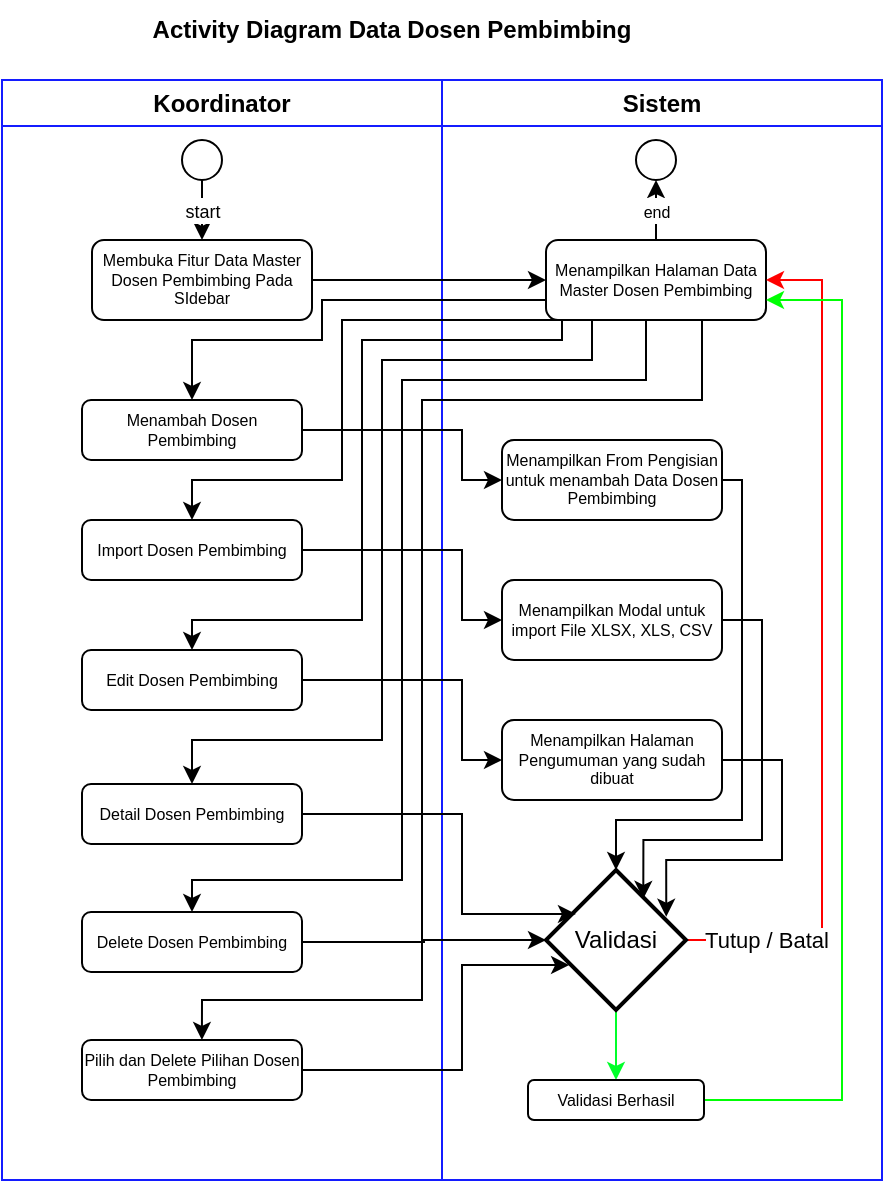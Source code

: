 <mxfile version="25.0.3">
  <diagram name="Page-1" id="VLG8_q0UeuUh3ziCszn1">
    <mxGraphModel dx="1105" dy="635" grid="1" gridSize="10" guides="1" tooltips="1" connect="1" arrows="1" fold="1" page="1" pageScale="1" pageWidth="850" pageHeight="1100" math="0" shadow="0">
      <root>
        <mxCell id="0" />
        <mxCell id="1" parent="0" />
        <mxCell id="xm9gQBCulE0NQXOzr0cd-17" value="Koordinator" style="swimlane;whiteSpace=wrap;html=1;strokeColor=#141cff;" vertex="1" parent="1">
          <mxGeometry x="210" y="140" width="220" height="550" as="geometry" />
        </mxCell>
        <mxCell id="xm9gQBCulE0NQXOzr0cd-18" value="&lt;font style=&quot;font-size: 9px;&quot;&gt;start&lt;/font&gt;" style="rounded=0;orthogonalLoop=1;jettySize=auto;html=1;" edge="1" parent="xm9gQBCulE0NQXOzr0cd-17" source="xm9gQBCulE0NQXOzr0cd-19" target="xm9gQBCulE0NQXOzr0cd-20">
          <mxGeometry relative="1" as="geometry" />
        </mxCell>
        <mxCell id="xm9gQBCulE0NQXOzr0cd-19" value="" style="ellipse;whiteSpace=wrap;html=1;aspect=fixed;" vertex="1" parent="xm9gQBCulE0NQXOzr0cd-17">
          <mxGeometry x="90" y="30" width="20" height="20" as="geometry" />
        </mxCell>
        <mxCell id="xm9gQBCulE0NQXOzr0cd-20" value="Membuka Fitur Data Master Dosen Pembimbing Pada SIdebar" style="rounded=1;whiteSpace=wrap;html=1;fontSize=8;" vertex="1" parent="xm9gQBCulE0NQXOzr0cd-17">
          <mxGeometry x="45" y="80" width="110" height="40" as="geometry" />
        </mxCell>
        <mxCell id="xm9gQBCulE0NQXOzr0cd-22" value="Menambah Dosen Pembimbing" style="rounded=1;whiteSpace=wrap;html=1;fontSize=8;" vertex="1" parent="xm9gQBCulE0NQXOzr0cd-17">
          <mxGeometry x="40" y="160" width="110" height="30" as="geometry" />
        </mxCell>
        <mxCell id="xm9gQBCulE0NQXOzr0cd-24" value="Import Dosen Pembimbing" style="rounded=1;whiteSpace=wrap;html=1;fontSize=8;" vertex="1" parent="xm9gQBCulE0NQXOzr0cd-17">
          <mxGeometry x="40" y="220" width="110" height="30" as="geometry" />
        </mxCell>
        <mxCell id="xm9gQBCulE0NQXOzr0cd-26" value="Edit Dosen Pembimbing" style="rounded=1;whiteSpace=wrap;html=1;fontSize=8;" vertex="1" parent="xm9gQBCulE0NQXOzr0cd-17">
          <mxGeometry x="40" y="285" width="110" height="30" as="geometry" />
        </mxCell>
        <mxCell id="xm9gQBCulE0NQXOzr0cd-48" value="Detail Dosen Pembimbing" style="rounded=1;whiteSpace=wrap;html=1;fontSize=8;" vertex="1" parent="xm9gQBCulE0NQXOzr0cd-17">
          <mxGeometry x="40" y="352" width="110" height="30" as="geometry" />
        </mxCell>
        <mxCell id="xm9gQBCulE0NQXOzr0cd-49" value="Delete Dosen Pembimbing" style="rounded=1;whiteSpace=wrap;html=1;fontSize=8;" vertex="1" parent="xm9gQBCulE0NQXOzr0cd-17">
          <mxGeometry x="40" y="416" width="110" height="30" as="geometry" />
        </mxCell>
        <mxCell id="xm9gQBCulE0NQXOzr0cd-50" value="Pilih dan Delete Pilihan Dosen Pembimbing" style="rounded=1;whiteSpace=wrap;html=1;fontSize=8;" vertex="1" parent="xm9gQBCulE0NQXOzr0cd-17">
          <mxGeometry x="40" y="480" width="110" height="30" as="geometry" />
        </mxCell>
        <mxCell id="xm9gQBCulE0NQXOzr0cd-28" value="Sistem" style="swimlane;whiteSpace=wrap;html=1;strokeColor=#141cff;" vertex="1" parent="1">
          <mxGeometry x="430" y="140" width="220" height="550" as="geometry" />
        </mxCell>
        <mxCell id="xm9gQBCulE0NQXOzr0cd-29" value="&lt;font style=&quot;font-size: 8px;&quot;&gt;end&lt;/font&gt;" style="edgeStyle=orthogonalEdgeStyle;rounded=0;orthogonalLoop=1;jettySize=auto;html=1;entryX=0.5;entryY=1;entryDx=0;entryDy=0;" edge="1" parent="xm9gQBCulE0NQXOzr0cd-28" source="xm9gQBCulE0NQXOzr0cd-30" target="xm9gQBCulE0NQXOzr0cd-35">
          <mxGeometry relative="1" as="geometry" />
        </mxCell>
        <mxCell id="xm9gQBCulE0NQXOzr0cd-30" value="Menampilkan Halaman Data Master Dosen Pembimbing" style="rounded=1;whiteSpace=wrap;html=1;fontSize=8;" vertex="1" parent="xm9gQBCulE0NQXOzr0cd-28">
          <mxGeometry x="52" y="80" width="110" height="40" as="geometry" />
        </mxCell>
        <mxCell id="xm9gQBCulE0NQXOzr0cd-31" value="Menampilkan From Pengisian untuk menambah Data Dosen Pembimbing" style="rounded=1;whiteSpace=wrap;html=1;fontSize=8;" vertex="1" parent="xm9gQBCulE0NQXOzr0cd-28">
          <mxGeometry x="30" y="180" width="110" height="40" as="geometry" />
        </mxCell>
        <mxCell id="xm9gQBCulE0NQXOzr0cd-32" value="Menampilkan Modal untuk import File XLSX, XLS, CSV" style="rounded=1;whiteSpace=wrap;html=1;fontSize=8;" vertex="1" parent="xm9gQBCulE0NQXOzr0cd-28">
          <mxGeometry x="30" y="250" width="110" height="40" as="geometry" />
        </mxCell>
        <mxCell id="xm9gQBCulE0NQXOzr0cd-33" value="Menampilkan Halaman Pengumuman yang sudah dibuat" style="rounded=1;whiteSpace=wrap;html=1;fontSize=8;" vertex="1" parent="xm9gQBCulE0NQXOzr0cd-28">
          <mxGeometry x="30" y="320" width="110" height="40" as="geometry" />
        </mxCell>
        <mxCell id="xm9gQBCulE0NQXOzr0cd-35" value="" style="ellipse;whiteSpace=wrap;html=1;aspect=fixed;" vertex="1" parent="xm9gQBCulE0NQXOzr0cd-28">
          <mxGeometry x="97" y="30" width="20" height="20" as="geometry" />
        </mxCell>
        <mxCell id="xm9gQBCulE0NQXOzr0cd-61" style="edgeStyle=orthogonalEdgeStyle;rounded=0;orthogonalLoop=1;jettySize=auto;html=1;entryX=1;entryY=0.5;entryDx=0;entryDy=0;strokeColor=#ff0000;" edge="1" parent="xm9gQBCulE0NQXOzr0cd-28" source="xm9gQBCulE0NQXOzr0cd-52" target="xm9gQBCulE0NQXOzr0cd-30">
          <mxGeometry relative="1" as="geometry">
            <Array as="points">
              <mxPoint x="190" y="430" />
              <mxPoint x="190" y="100" />
            </Array>
          </mxGeometry>
        </mxCell>
        <mxCell id="xm9gQBCulE0NQXOzr0cd-65" value="Tutup / Batal" style="edgeLabel;html=1;align=center;verticalAlign=middle;resizable=0;points=[];" vertex="1" connectable="0" parent="xm9gQBCulE0NQXOzr0cd-61">
          <mxGeometry x="-0.814" relative="1" as="geometry">
            <mxPoint as="offset" />
          </mxGeometry>
        </mxCell>
        <mxCell id="xm9gQBCulE0NQXOzr0cd-71" value="" style="edgeStyle=orthogonalEdgeStyle;rounded=0;orthogonalLoop=1;jettySize=auto;html=1;entryX=0.5;entryY=0;entryDx=0;entryDy=0;strokeColor=#00ff2a;" edge="1" parent="xm9gQBCulE0NQXOzr0cd-28" source="xm9gQBCulE0NQXOzr0cd-52" target="xm9gQBCulE0NQXOzr0cd-70">
          <mxGeometry relative="1" as="geometry" />
        </mxCell>
        <mxCell id="xm9gQBCulE0NQXOzr0cd-52" value="Validasi" style="strokeWidth=2;html=1;shape=mxgraph.flowchart.decision;whiteSpace=wrap;" vertex="1" parent="xm9gQBCulE0NQXOzr0cd-28">
          <mxGeometry x="52" y="395" width="70" height="70" as="geometry" />
        </mxCell>
        <mxCell id="xm9gQBCulE0NQXOzr0cd-72" style="edgeStyle=orthogonalEdgeStyle;rounded=0;orthogonalLoop=1;jettySize=auto;html=1;entryX=1;entryY=0.75;entryDx=0;entryDy=0;fontColor=#00ff1e;strokeColor=#00ff04;" edge="1" parent="xm9gQBCulE0NQXOzr0cd-28" source="xm9gQBCulE0NQXOzr0cd-70" target="xm9gQBCulE0NQXOzr0cd-30">
          <mxGeometry relative="1" as="geometry">
            <Array as="points">
              <mxPoint x="200" y="510" />
              <mxPoint x="200" y="110" />
            </Array>
          </mxGeometry>
        </mxCell>
        <mxCell id="xm9gQBCulE0NQXOzr0cd-70" value="Validasi Berhasil" style="rounded=1;whiteSpace=wrap;html=1;fontSize=8;" vertex="1" parent="xm9gQBCulE0NQXOzr0cd-28">
          <mxGeometry x="43" y="500" width="88" height="20" as="geometry" />
        </mxCell>
        <mxCell id="xm9gQBCulE0NQXOzr0cd-76" style="edgeStyle=orthogonalEdgeStyle;rounded=0;orthogonalLoop=1;jettySize=auto;html=1;entryX=0.5;entryY=0;entryDx=0;entryDy=0;entryPerimeter=0;" edge="1" parent="xm9gQBCulE0NQXOzr0cd-28" source="xm9gQBCulE0NQXOzr0cd-31" target="xm9gQBCulE0NQXOzr0cd-52">
          <mxGeometry relative="1" as="geometry">
            <Array as="points">
              <mxPoint x="150" y="200" />
              <mxPoint x="150" y="370" />
              <mxPoint x="87" y="370" />
            </Array>
          </mxGeometry>
        </mxCell>
        <mxCell id="xm9gQBCulE0NQXOzr0cd-77" style="edgeStyle=orthogonalEdgeStyle;rounded=0;orthogonalLoop=1;jettySize=auto;html=1;entryX=0.695;entryY=0.206;entryDx=0;entryDy=0;entryPerimeter=0;" edge="1" parent="xm9gQBCulE0NQXOzr0cd-28" source="xm9gQBCulE0NQXOzr0cd-32" target="xm9gQBCulE0NQXOzr0cd-52">
          <mxGeometry relative="1" as="geometry">
            <Array as="points">
              <mxPoint x="160" y="270" />
              <mxPoint x="160" y="380" />
              <mxPoint x="101" y="380" />
            </Array>
          </mxGeometry>
        </mxCell>
        <mxCell id="xm9gQBCulE0NQXOzr0cd-79" style="edgeStyle=orthogonalEdgeStyle;rounded=0;orthogonalLoop=1;jettySize=auto;html=1;entryX=0.859;entryY=0.334;entryDx=0;entryDy=0;entryPerimeter=0;" edge="1" parent="xm9gQBCulE0NQXOzr0cd-28" source="xm9gQBCulE0NQXOzr0cd-33" target="xm9gQBCulE0NQXOzr0cd-52">
          <mxGeometry relative="1" as="geometry">
            <Array as="points">
              <mxPoint x="170" y="340" />
              <mxPoint x="170" y="390" />
              <mxPoint x="112" y="390" />
            </Array>
          </mxGeometry>
        </mxCell>
        <mxCell id="xm9gQBCulE0NQXOzr0cd-39" value="&lt;b&gt;Activity Diagram Data Dosen Pembimbing&lt;/b&gt;" style="text;html=1;align=center;verticalAlign=middle;whiteSpace=wrap;rounded=0;" vertex="1" parent="1">
          <mxGeometry x="275" y="100" width="260" height="30" as="geometry" />
        </mxCell>
        <mxCell id="xm9gQBCulE0NQXOzr0cd-40" style="rounded=0;orthogonalLoop=1;jettySize=auto;html=1;entryX=0;entryY=0.5;entryDx=0;entryDy=0;" edge="1" parent="1" source="xm9gQBCulE0NQXOzr0cd-20" target="xm9gQBCulE0NQXOzr0cd-30">
          <mxGeometry relative="1" as="geometry" />
        </mxCell>
        <mxCell id="xm9gQBCulE0NQXOzr0cd-53" style="edgeStyle=orthogonalEdgeStyle;rounded=0;orthogonalLoop=1;jettySize=auto;html=1;entryX=0.5;entryY=0;entryDx=0;entryDy=0;" edge="1" parent="1" source="xm9gQBCulE0NQXOzr0cd-30" target="xm9gQBCulE0NQXOzr0cd-22">
          <mxGeometry relative="1" as="geometry">
            <Array as="points">
              <mxPoint x="370" y="250" />
              <mxPoint x="370" y="270" />
              <mxPoint x="305" y="270" />
            </Array>
          </mxGeometry>
        </mxCell>
        <mxCell id="xm9gQBCulE0NQXOzr0cd-54" style="edgeStyle=orthogonalEdgeStyle;rounded=0;orthogonalLoop=1;jettySize=auto;html=1;exitX=0.056;exitY=0.999;exitDx=0;exitDy=0;entryX=0.5;entryY=0;entryDx=0;entryDy=0;exitPerimeter=0;" edge="1" parent="1" source="xm9gQBCulE0NQXOzr0cd-30" target="xm9gQBCulE0NQXOzr0cd-24">
          <mxGeometry relative="1" as="geometry">
            <Array as="points">
              <mxPoint x="380" y="260" />
              <mxPoint x="380" y="340" />
              <mxPoint x="305" y="340" />
            </Array>
          </mxGeometry>
        </mxCell>
        <mxCell id="xm9gQBCulE0NQXOzr0cd-55" style="edgeStyle=orthogonalEdgeStyle;rounded=0;orthogonalLoop=1;jettySize=auto;html=1;exitX=0.25;exitY=1;exitDx=0;exitDy=0;entryX=0.5;entryY=0;entryDx=0;entryDy=0;" edge="1" parent="1" source="xm9gQBCulE0NQXOzr0cd-30" target="xm9gQBCulE0NQXOzr0cd-26">
          <mxGeometry relative="1" as="geometry">
            <Array as="points">
              <mxPoint x="490" y="260" />
              <mxPoint x="490" y="270" />
              <mxPoint x="390" y="270" />
              <mxPoint x="390" y="410" />
              <mxPoint x="305" y="410" />
            </Array>
          </mxGeometry>
        </mxCell>
        <mxCell id="xm9gQBCulE0NQXOzr0cd-56" style="edgeStyle=orthogonalEdgeStyle;rounded=0;orthogonalLoop=1;jettySize=auto;html=1;exitX=0.5;exitY=1;exitDx=0;exitDy=0;entryX=0.5;entryY=0;entryDx=0;entryDy=0;" edge="1" parent="1" source="xm9gQBCulE0NQXOzr0cd-30" target="xm9gQBCulE0NQXOzr0cd-48">
          <mxGeometry relative="1" as="geometry">
            <Array as="points">
              <mxPoint x="505" y="280" />
              <mxPoint x="400" y="280" />
              <mxPoint x="400" y="470" />
              <mxPoint x="305" y="470" />
            </Array>
          </mxGeometry>
        </mxCell>
        <mxCell id="xm9gQBCulE0NQXOzr0cd-57" style="edgeStyle=orthogonalEdgeStyle;rounded=0;orthogonalLoop=1;jettySize=auto;html=1;exitX=0.75;exitY=1;exitDx=0;exitDy=0;entryX=0.5;entryY=0;entryDx=0;entryDy=0;" edge="1" parent="1" source="xm9gQBCulE0NQXOzr0cd-30" target="xm9gQBCulE0NQXOzr0cd-49">
          <mxGeometry relative="1" as="geometry">
            <Array as="points">
              <mxPoint x="532" y="260" />
              <mxPoint x="532" y="290" />
              <mxPoint x="410" y="290" />
              <mxPoint x="410" y="540" />
              <mxPoint x="305" y="540" />
            </Array>
          </mxGeometry>
        </mxCell>
        <mxCell id="xm9gQBCulE0NQXOzr0cd-58" style="edgeStyle=orthogonalEdgeStyle;rounded=0;orthogonalLoop=1;jettySize=auto;html=1;entryX=0.545;entryY=0;entryDx=0;entryDy=0;entryPerimeter=0;" edge="1" parent="1" target="xm9gQBCulE0NQXOzr0cd-50">
          <mxGeometry relative="1" as="geometry">
            <mxPoint x="560" y="260" as="sourcePoint" />
            <Array as="points">
              <mxPoint x="560" y="300" />
              <mxPoint x="420" y="300" />
              <mxPoint x="420" y="600" />
              <mxPoint x="310" y="600" />
            </Array>
          </mxGeometry>
        </mxCell>
        <mxCell id="xm9gQBCulE0NQXOzr0cd-59" style="edgeStyle=orthogonalEdgeStyle;rounded=0;orthogonalLoop=1;jettySize=auto;html=1;entryX=0;entryY=0.5;entryDx=0;entryDy=0;" edge="1" parent="1" source="xm9gQBCulE0NQXOzr0cd-22" target="xm9gQBCulE0NQXOzr0cd-31">
          <mxGeometry relative="1" as="geometry">
            <Array as="points">
              <mxPoint x="440" y="315" />
              <mxPoint x="440" y="340" />
            </Array>
          </mxGeometry>
        </mxCell>
        <mxCell id="xm9gQBCulE0NQXOzr0cd-60" style="edgeStyle=orthogonalEdgeStyle;rounded=0;orthogonalLoop=1;jettySize=auto;html=1;entryX=0;entryY=0.5;entryDx=0;entryDy=0;" edge="1" parent="1" source="xm9gQBCulE0NQXOzr0cd-24" target="xm9gQBCulE0NQXOzr0cd-32">
          <mxGeometry relative="1" as="geometry">
            <Array as="points">
              <mxPoint x="440" y="375" />
              <mxPoint x="440" y="410" />
            </Array>
          </mxGeometry>
        </mxCell>
        <mxCell id="xm9gQBCulE0NQXOzr0cd-66" style="edgeStyle=orthogonalEdgeStyle;rounded=0;orthogonalLoop=1;jettySize=auto;html=1;" edge="1" parent="1" source="xm9gQBCulE0NQXOzr0cd-49" target="xm9gQBCulE0NQXOzr0cd-52">
          <mxGeometry relative="1" as="geometry">
            <mxPoint x="450" y="569" as="targetPoint" />
            <Array as="points" />
          </mxGeometry>
        </mxCell>
        <mxCell id="xm9gQBCulE0NQXOzr0cd-68" style="edgeStyle=orthogonalEdgeStyle;rounded=0;orthogonalLoop=1;jettySize=auto;html=1;entryX=0.214;entryY=0.314;entryDx=0;entryDy=0;entryPerimeter=0;" edge="1" parent="1" source="xm9gQBCulE0NQXOzr0cd-48" target="xm9gQBCulE0NQXOzr0cd-52">
          <mxGeometry relative="1" as="geometry">
            <Array as="points">
              <mxPoint x="440" y="507" />
              <mxPoint x="440" y="557" />
            </Array>
          </mxGeometry>
        </mxCell>
        <mxCell id="xm9gQBCulE0NQXOzr0cd-69" style="edgeStyle=orthogonalEdgeStyle;rounded=0;orthogonalLoop=1;jettySize=auto;html=1;entryX=0.165;entryY=0.679;entryDx=0;entryDy=0;entryPerimeter=0;" edge="1" parent="1" source="xm9gQBCulE0NQXOzr0cd-50" target="xm9gQBCulE0NQXOzr0cd-52">
          <mxGeometry relative="1" as="geometry">
            <Array as="points">
              <mxPoint x="440" y="635" />
              <mxPoint x="440" y="583" />
            </Array>
          </mxGeometry>
        </mxCell>
        <mxCell id="xm9gQBCulE0NQXOzr0cd-80" style="edgeStyle=orthogonalEdgeStyle;rounded=0;orthogonalLoop=1;jettySize=auto;html=1;entryX=0;entryY=0.5;entryDx=0;entryDy=0;" edge="1" parent="1" source="xm9gQBCulE0NQXOzr0cd-26" target="xm9gQBCulE0NQXOzr0cd-33">
          <mxGeometry relative="1" as="geometry">
            <Array as="points">
              <mxPoint x="440" y="440" />
              <mxPoint x="440" y="480" />
            </Array>
          </mxGeometry>
        </mxCell>
      </root>
    </mxGraphModel>
  </diagram>
</mxfile>
